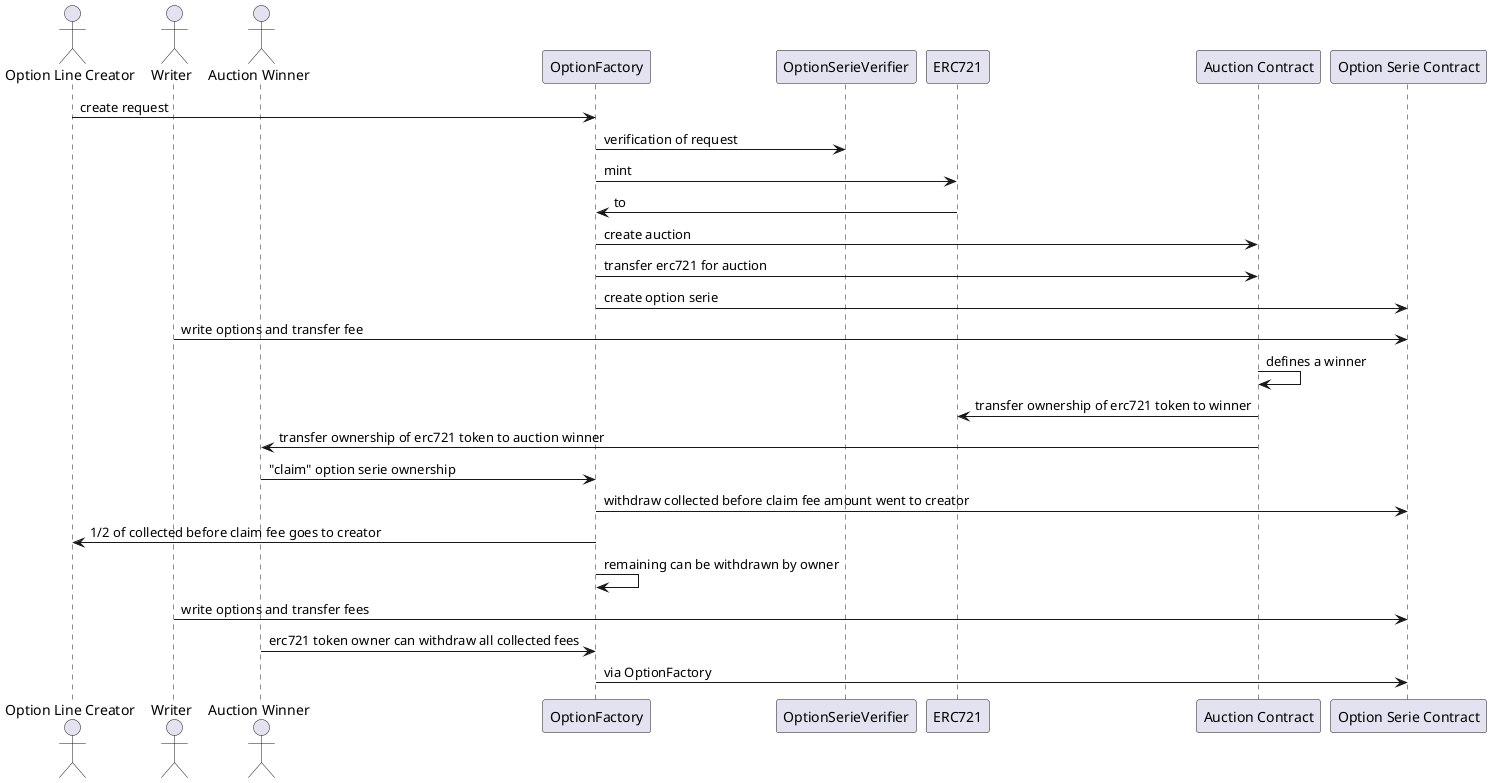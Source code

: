 @startuml
actor "Option Line Creator" as creator
actor "Writer" as writer
actor "Auction Winner" as auction_winner
participant "OptionFactory" as req_handler
participant "OptionSerieVerifier" as verifier
participant "ERC721" as erc721
participant "Auction Contract" as auction
participant "Option Serie Contract" as opt_serie

creator -> req_handler: create request
req_handler -> verifier: verification of request
req_handler -> erc721: mint
erc721 -> req_handler: to 

req_handler -> auction: create auction
req_handler -> auction: transfer erc721 for auction

req_handler -> opt_serie: create option serie

writer -> opt_serie: write options and transfer fee

auction -> auction: defines a winner
auction  -> erc721: transfer ownership of erc721 token to winner
auction -> auction_winner: transfer ownership of erc721 token to auction winner
auction_winner -> req_handler: "claim" option serie ownership 

req_handler -> opt_serie: withdraw collected before claim fee amount went to creator
req_handler -> creator: 1/2 of collected before claim fee goes to creator
req_handler -> req_handler: remaining can be withdrawn by owner

writer -> opt_serie: write options and transfer fees
auction_winner -> req_handler: erc721 token owner can withdraw all collected fees 
req_handler -> opt_serie: via OptionFactory
@enduml
